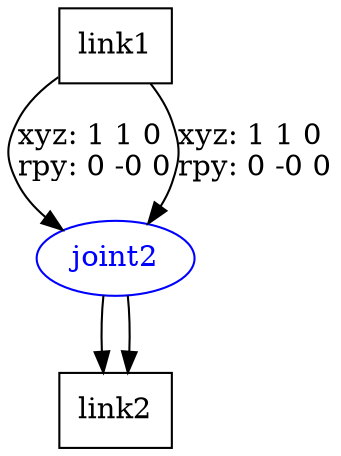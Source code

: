 digraph G {
node [shape=box];
"link1" [label="link1"];
"link2" [label="link2"];
"link2" [label="link2"];
node [shape=ellipse, color=blue, fontcolor=blue];
"link1" -> "joint2" [label="xyz: 1 1 0 \nrpy: 0 -0 0"]
"joint2" -> "link2"
"link1" -> "joint2" [label="xyz: 1 1 0 \nrpy: 0 -0 0"]
"joint2" -> "link2"
}
